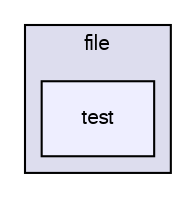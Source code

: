 digraph G {
  compound=true
  node [ fontsize=10, fontname="FreeSans"];
  edge [ labelfontsize=9, labelfontname="FreeSans"];
  subgraph clusterdir_65252ab1f1f5370a7d40c0347a12070d {
    graph [ bgcolor="#ddddee", pencolor="black", label="file" fontname="FreeSans", fontsize=10, URL="dir_65252ab1f1f5370a7d40c0347a12070d.html"]
  dir_d3b0e236c2e9136c4b71795265641e62 [shape=box, label="test", style="filled", fillcolor="#eeeeff", pencolor="black", URL="dir_d3b0e236c2e9136c4b71795265641e62.html"];
  }
}
